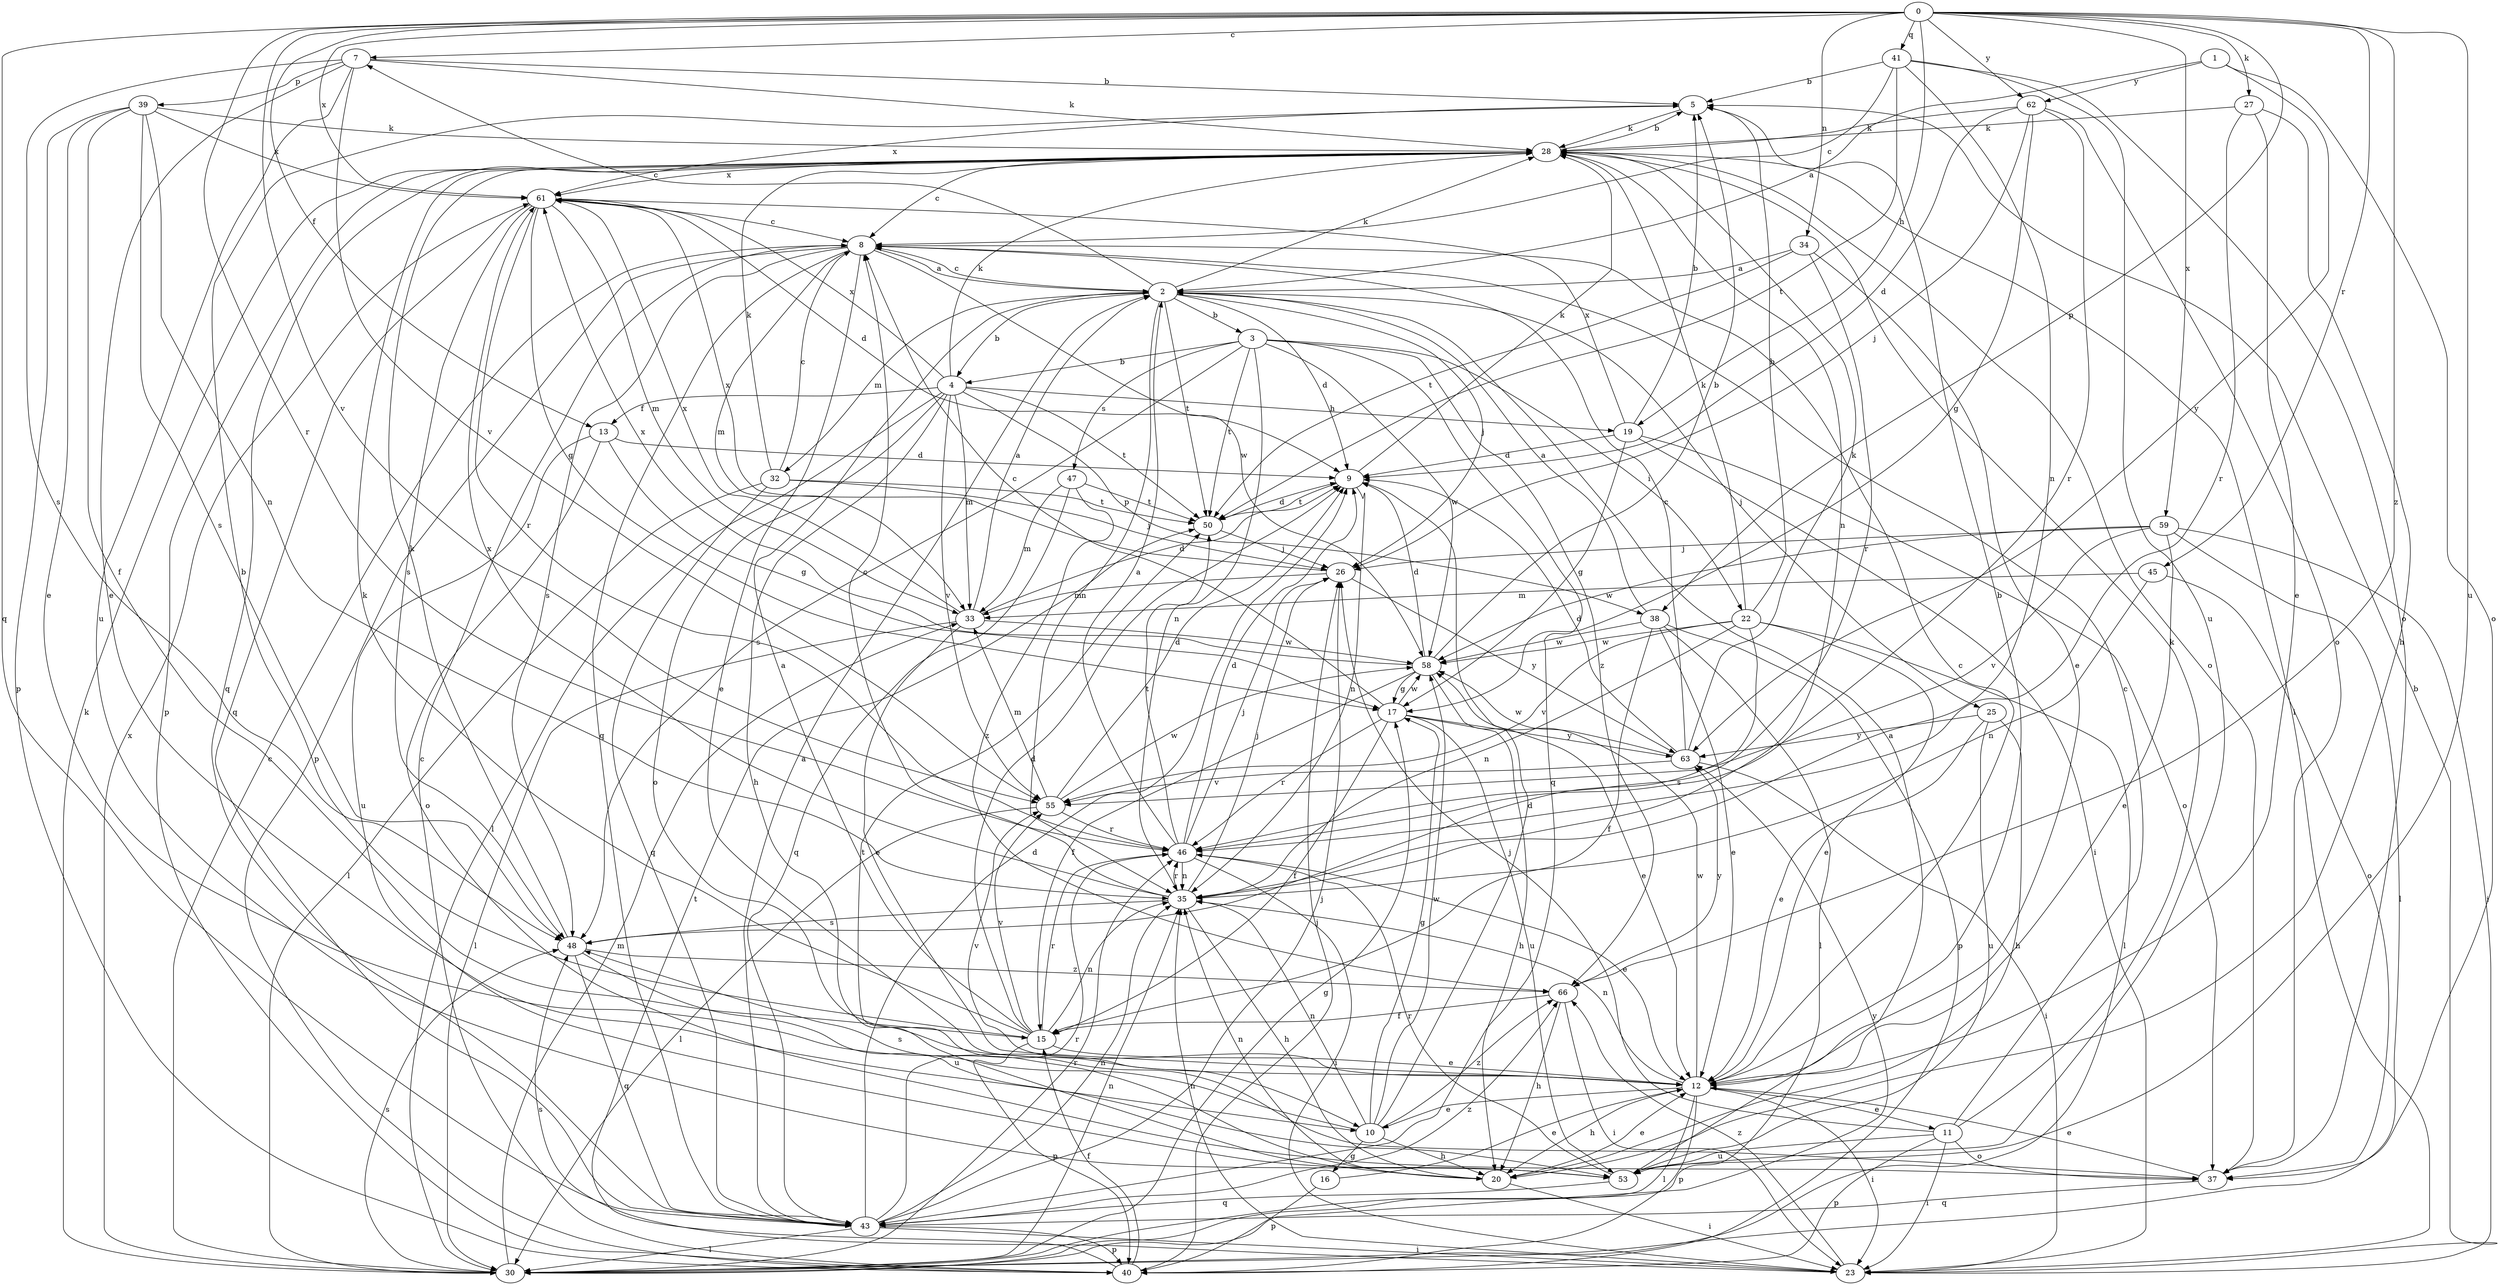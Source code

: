 strict digraph  {
0;
1;
2;
3;
4;
5;
7;
8;
9;
10;
11;
12;
13;
15;
16;
17;
19;
20;
22;
23;
25;
26;
27;
28;
30;
32;
33;
34;
35;
37;
38;
39;
40;
41;
43;
45;
46;
47;
48;
50;
53;
55;
58;
59;
61;
62;
63;
66;
0 -> 7  [label=c];
0 -> 13  [label=f];
0 -> 19  [label=h];
0 -> 27  [label=k];
0 -> 34  [label=n];
0 -> 38  [label=p];
0 -> 41  [label=q];
0 -> 43  [label=q];
0 -> 45  [label=r];
0 -> 46  [label=r];
0 -> 53  [label=u];
0 -> 55  [label=v];
0 -> 59  [label=x];
0 -> 61  [label=x];
0 -> 62  [label=y];
0 -> 66  [label=z];
1 -> 2  [label=a];
1 -> 37  [label=o];
1 -> 62  [label=y];
1 -> 63  [label=y];
2 -> 3  [label=b];
2 -> 4  [label=b];
2 -> 7  [label=c];
2 -> 8  [label=c];
2 -> 9  [label=d];
2 -> 25  [label=j];
2 -> 26  [label=j];
2 -> 28  [label=k];
2 -> 32  [label=m];
2 -> 35  [label=n];
2 -> 50  [label=t];
3 -> 4  [label=b];
3 -> 22  [label=i];
3 -> 35  [label=n];
3 -> 43  [label=q];
3 -> 47  [label=s];
3 -> 48  [label=s];
3 -> 50  [label=t];
3 -> 58  [label=w];
3 -> 66  [label=z];
4 -> 13  [label=f];
4 -> 19  [label=h];
4 -> 20  [label=h];
4 -> 28  [label=k];
4 -> 30  [label=l];
4 -> 33  [label=m];
4 -> 37  [label=o];
4 -> 38  [label=p];
4 -> 50  [label=t];
4 -> 55  [label=v];
4 -> 61  [label=x];
5 -> 28  [label=k];
5 -> 61  [label=x];
7 -> 5  [label=b];
7 -> 10  [label=e];
7 -> 28  [label=k];
7 -> 39  [label=p];
7 -> 48  [label=s];
7 -> 53  [label=u];
7 -> 55  [label=v];
8 -> 2  [label=a];
8 -> 10  [label=e];
8 -> 33  [label=m];
8 -> 40  [label=p];
8 -> 43  [label=q];
8 -> 48  [label=s];
8 -> 58  [label=w];
9 -> 28  [label=k];
9 -> 35  [label=n];
9 -> 50  [label=t];
10 -> 9  [label=d];
10 -> 16  [label=g];
10 -> 17  [label=g];
10 -> 20  [label=h];
10 -> 35  [label=n];
10 -> 48  [label=s];
10 -> 58  [label=w];
10 -> 66  [label=z];
11 -> 8  [label=c];
11 -> 23  [label=i];
11 -> 26  [label=j];
11 -> 28  [label=k];
11 -> 37  [label=o];
11 -> 40  [label=p];
11 -> 53  [label=u];
12 -> 5  [label=b];
12 -> 8  [label=c];
12 -> 10  [label=e];
12 -> 11  [label=e];
12 -> 20  [label=h];
12 -> 23  [label=i];
12 -> 30  [label=l];
12 -> 35  [label=n];
12 -> 40  [label=p];
12 -> 55  [label=v];
12 -> 58  [label=w];
13 -> 9  [label=d];
13 -> 17  [label=g];
13 -> 37  [label=o];
13 -> 53  [label=u];
15 -> 2  [label=a];
15 -> 5  [label=b];
15 -> 9  [label=d];
15 -> 12  [label=e];
15 -> 28  [label=k];
15 -> 35  [label=n];
15 -> 40  [label=p];
15 -> 46  [label=r];
15 -> 55  [label=v];
16 -> 12  [label=e];
16 -> 40  [label=p];
17 -> 8  [label=c];
17 -> 15  [label=f];
17 -> 20  [label=h];
17 -> 46  [label=r];
17 -> 53  [label=u];
17 -> 58  [label=w];
17 -> 63  [label=y];
19 -> 5  [label=b];
19 -> 9  [label=d];
19 -> 17  [label=g];
19 -> 23  [label=i];
19 -> 37  [label=o];
19 -> 61  [label=x];
20 -> 12  [label=e];
20 -> 23  [label=i];
20 -> 35  [label=n];
20 -> 50  [label=t];
22 -> 5  [label=b];
22 -> 12  [label=e];
22 -> 28  [label=k];
22 -> 30  [label=l];
22 -> 35  [label=n];
22 -> 48  [label=s];
22 -> 55  [label=v];
22 -> 58  [label=w];
23 -> 5  [label=b];
23 -> 35  [label=n];
23 -> 48  [label=s];
23 -> 66  [label=z];
25 -> 12  [label=e];
25 -> 20  [label=h];
25 -> 53  [label=u];
25 -> 63  [label=y];
26 -> 33  [label=m];
26 -> 61  [label=x];
26 -> 63  [label=y];
27 -> 12  [label=e];
27 -> 20  [label=h];
27 -> 28  [label=k];
27 -> 46  [label=r];
28 -> 5  [label=b];
28 -> 8  [label=c];
28 -> 23  [label=i];
28 -> 35  [label=n];
28 -> 37  [label=o];
28 -> 40  [label=p];
28 -> 43  [label=q];
28 -> 61  [label=x];
30 -> 8  [label=c];
30 -> 17  [label=g];
30 -> 28  [label=k];
30 -> 33  [label=m];
30 -> 35  [label=n];
30 -> 46  [label=r];
30 -> 48  [label=s];
30 -> 61  [label=x];
30 -> 63  [label=y];
32 -> 8  [label=c];
32 -> 26  [label=j];
32 -> 28  [label=k];
32 -> 30  [label=l];
32 -> 43  [label=q];
32 -> 50  [label=t];
33 -> 2  [label=a];
33 -> 9  [label=d];
33 -> 12  [label=e];
33 -> 30  [label=l];
33 -> 58  [label=w];
33 -> 61  [label=x];
34 -> 2  [label=a];
34 -> 12  [label=e];
34 -> 46  [label=r];
34 -> 50  [label=t];
35 -> 8  [label=c];
35 -> 20  [label=h];
35 -> 26  [label=j];
35 -> 46  [label=r];
35 -> 48  [label=s];
35 -> 61  [label=x];
37 -> 12  [label=e];
37 -> 43  [label=q];
38 -> 2  [label=a];
38 -> 12  [label=e];
38 -> 15  [label=f];
38 -> 30  [label=l];
38 -> 40  [label=p];
38 -> 58  [label=w];
39 -> 12  [label=e];
39 -> 15  [label=f];
39 -> 28  [label=k];
39 -> 35  [label=n];
39 -> 40  [label=p];
39 -> 48  [label=s];
39 -> 61  [label=x];
40 -> 8  [label=c];
40 -> 15  [label=f];
40 -> 26  [label=j];
40 -> 50  [label=t];
41 -> 5  [label=b];
41 -> 8  [label=c];
41 -> 35  [label=n];
41 -> 37  [label=o];
41 -> 50  [label=t];
41 -> 53  [label=u];
43 -> 2  [label=a];
43 -> 9  [label=d];
43 -> 23  [label=i];
43 -> 26  [label=j];
43 -> 30  [label=l];
43 -> 35  [label=n];
43 -> 40  [label=p];
43 -> 46  [label=r];
43 -> 66  [label=z];
45 -> 33  [label=m];
45 -> 35  [label=n];
45 -> 37  [label=o];
46 -> 2  [label=a];
46 -> 9  [label=d];
46 -> 12  [label=e];
46 -> 23  [label=i];
46 -> 26  [label=j];
46 -> 35  [label=n];
46 -> 50  [label=t];
47 -> 33  [label=m];
47 -> 43  [label=q];
47 -> 50  [label=t];
47 -> 66  [label=z];
48 -> 28  [label=k];
48 -> 43  [label=q];
48 -> 53  [label=u];
48 -> 66  [label=z];
50 -> 9  [label=d];
50 -> 26  [label=j];
53 -> 2  [label=a];
53 -> 43  [label=q];
53 -> 46  [label=r];
55 -> 9  [label=d];
55 -> 30  [label=l];
55 -> 33  [label=m];
55 -> 46  [label=r];
55 -> 58  [label=w];
58 -> 5  [label=b];
58 -> 9  [label=d];
58 -> 12  [label=e];
58 -> 15  [label=f];
58 -> 17  [label=g];
58 -> 61  [label=x];
59 -> 12  [label=e];
59 -> 23  [label=i];
59 -> 26  [label=j];
59 -> 30  [label=l];
59 -> 55  [label=v];
59 -> 58  [label=w];
61 -> 8  [label=c];
61 -> 9  [label=d];
61 -> 17  [label=g];
61 -> 33  [label=m];
61 -> 43  [label=q];
61 -> 46  [label=r];
61 -> 48  [label=s];
62 -> 9  [label=d];
62 -> 17  [label=g];
62 -> 26  [label=j];
62 -> 28  [label=k];
62 -> 37  [label=o];
62 -> 46  [label=r];
63 -> 8  [label=c];
63 -> 9  [label=d];
63 -> 23  [label=i];
63 -> 28  [label=k];
63 -> 55  [label=v];
63 -> 58  [label=w];
66 -> 15  [label=f];
66 -> 20  [label=h];
66 -> 23  [label=i];
66 -> 63  [label=y];
}
